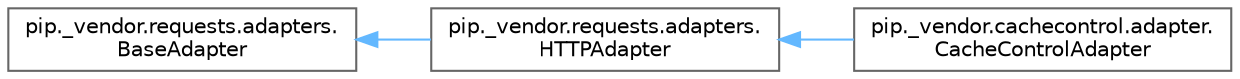 digraph "Graphical Class Hierarchy"
{
 // LATEX_PDF_SIZE
  bgcolor="transparent";
  edge [fontname=Helvetica,fontsize=10,labelfontname=Helvetica,labelfontsize=10];
  node [fontname=Helvetica,fontsize=10,shape=box,height=0.2,width=0.4];
  rankdir="LR";
  Node0 [id="Node000000",label="pip._vendor.requests.adapters.\lBaseAdapter",height=0.2,width=0.4,color="grey40", fillcolor="white", style="filled",URL="$db/d4e/classpip_1_1__vendor_1_1requests_1_1adapters_1_1BaseAdapter.html",tooltip=" "];
  Node0 -> Node1 [id="edge4922_Node000000_Node000001",dir="back",color="steelblue1",style="solid",tooltip=" "];
  Node1 [id="Node000001",label="pip._vendor.requests.adapters.\lHTTPAdapter",height=0.2,width=0.4,color="grey40", fillcolor="white", style="filled",URL="$d3/d83/classpip_1_1__vendor_1_1requests_1_1adapters_1_1HTTPAdapter.html",tooltip=" "];
  Node1 -> Node2 [id="edge4923_Node000001_Node000002",dir="back",color="steelblue1",style="solid",tooltip=" "];
  Node2 [id="Node000002",label="pip._vendor.cachecontrol.adapter.\lCacheControlAdapter",height=0.2,width=0.4,color="grey40", fillcolor="white", style="filled",URL="$da/de1/classpip_1_1__vendor_1_1cachecontrol_1_1adapter_1_1CacheControlAdapter.html",tooltip=" "];
}
